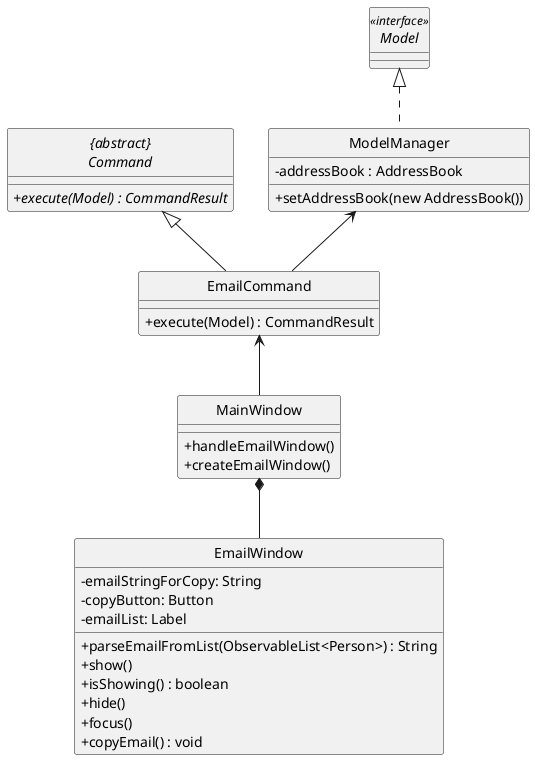 @startuml
 skinparam backgroundColor #ffffff
 skinparam classAttributeIconSize 0
 hide circle

 abstract class "{abstract}\nCommand" {
     + {abstract} execute(Model) : CommandResult
 }

 interface Model <<interface>> {
 }

 class ModelManager implements Model{
     -addressBook : AddressBook
     +setAddressBook(new AddressBook())
 }

 class EmailCommand {
     /' Fields '/

     /' Methods '/
     + execute(Model) : CommandResult
 }

 class MainWindow {

    + handleEmailWindow()
    + createEmailWindow()
 }

 class EmailWindow {
    /' Fields '/
    - emailStringForCopy: String
    - copyButton: Button
    - emailList: Label

     /' Methods '/
     + parseEmailFromList(ObservableList<Person>) : String
     + show()
     + isShowing() : boolean
     + hide()
     + focus()
     + copyEmail() : void
 }

MainWindow *-- EmailWindow
EmailCommand <-- MainWindow
ModelManager <-- EmailCommand
"{abstract}\nCommand" <|-- EmailCommand

 @enduml
